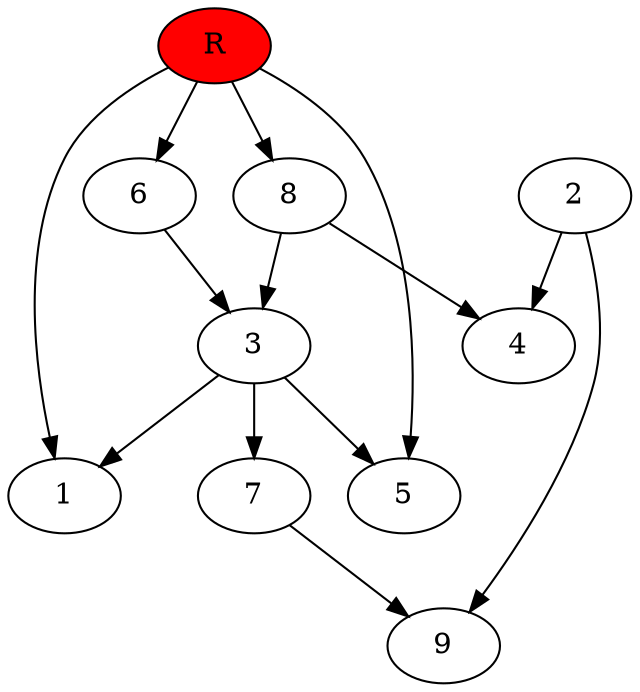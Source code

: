digraph prb19008 {
	1
	2
	3
	4
	5
	6
	7
	8
	R [fillcolor="#ff0000" style=filled]
	2 -> 4
	2 -> 9
	3 -> 1
	3 -> 5
	3 -> 7
	6 -> 3
	7 -> 9
	8 -> 3
	8 -> 4
	R -> 1
	R -> 5
	R -> 6
	R -> 8
}
